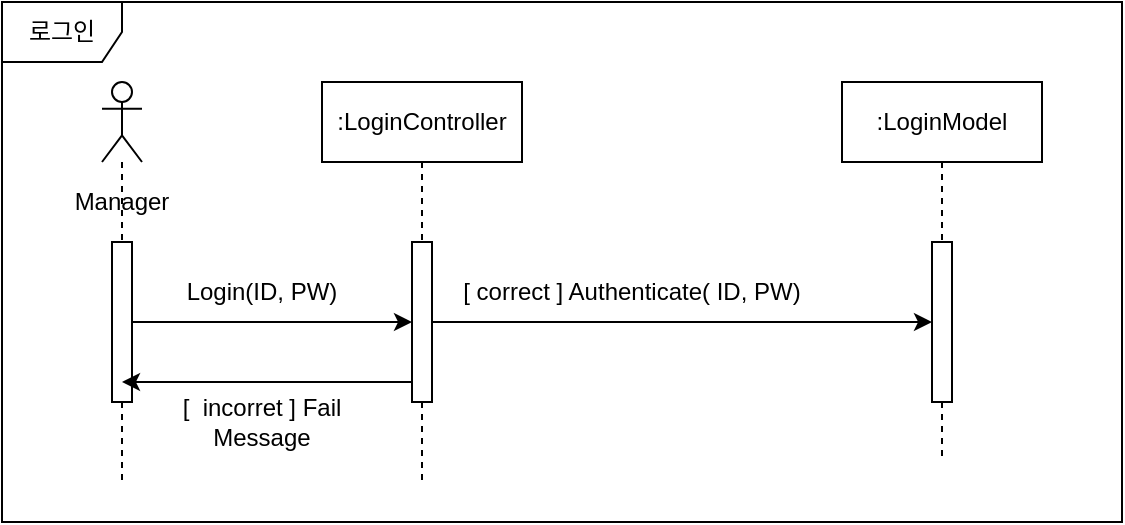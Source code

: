<mxfile version="13.9.8" type="github"><diagram id="Bh3Mr1dLEpI0pbjzh_y_" name="Page-1"><mxGraphModel dx="2302" dy="1097" grid="1" gridSize="10" guides="1" tooltips="1" connect="1" arrows="1" fold="1" page="1" pageScale="1" pageWidth="827" pageHeight="1169" math="0" shadow="0"><root><mxCell id="0"/><mxCell id="1" parent="0"/><mxCell id="fe6JnPVJpukU0JcG1zYO-1" value="" style="shape=umlLifeline;participant=umlActor;perimeter=lifelinePerimeter;whiteSpace=wrap;html=1;container=1;collapsible=0;recursiveResize=0;verticalAlign=top;spacingTop=36;outlineConnect=0;" vertex="1" parent="1"><mxGeometry x="140" y="480" width="20" height="200" as="geometry"/></mxCell><mxCell id="fe6JnPVJpukU0JcG1zYO-3" value="" style="html=1;points=[];perimeter=orthogonalPerimeter;" vertex="1" parent="fe6JnPVJpukU0JcG1zYO-1"><mxGeometry x="5" y="80" width="10" height="80" as="geometry"/></mxCell><mxCell id="fe6JnPVJpukU0JcG1zYO-2" value="Manager" style="text;html=1;strokeColor=none;fillColor=none;align=center;verticalAlign=middle;whiteSpace=wrap;rounded=0;" vertex="1" parent="1"><mxGeometry x="130" y="530" width="40" height="20" as="geometry"/></mxCell><mxCell id="fe6JnPVJpukU0JcG1zYO-5" value=":LoginController" style="shape=umlLifeline;perimeter=lifelinePerimeter;whiteSpace=wrap;html=1;container=1;collapsible=0;recursiveResize=0;outlineConnect=0;" vertex="1" parent="1"><mxGeometry x="250" y="480" width="100" height="200" as="geometry"/></mxCell><mxCell id="fe6JnPVJpukU0JcG1zYO-7" value="" style="html=1;points=[];perimeter=orthogonalPerimeter;" vertex="1" parent="fe6JnPVJpukU0JcG1zYO-5"><mxGeometry x="45" y="80" width="10" height="80" as="geometry"/></mxCell><mxCell id="fe6JnPVJpukU0JcG1zYO-6" value=":LoginModel" style="shape=umlLifeline;perimeter=lifelinePerimeter;whiteSpace=wrap;html=1;container=1;collapsible=0;recursiveResize=0;outlineConnect=0;" vertex="1" parent="1"><mxGeometry x="510" y="480" width="100" height="190" as="geometry"/></mxCell><mxCell id="fe6JnPVJpukU0JcG1zYO-13" value="" style="html=1;points=[];perimeter=orthogonalPerimeter;" vertex="1" parent="fe6JnPVJpukU0JcG1zYO-6"><mxGeometry x="45" y="80" width="10" height="80" as="geometry"/></mxCell><mxCell id="fe6JnPVJpukU0JcG1zYO-8" style="edgeStyle=orthogonalEdgeStyle;rounded=0;orthogonalLoop=1;jettySize=auto;html=1;" edge="1" parent="1" source="fe6JnPVJpukU0JcG1zYO-3" target="fe6JnPVJpukU0JcG1zYO-7"><mxGeometry relative="1" as="geometry"/></mxCell><mxCell id="fe6JnPVJpukU0JcG1zYO-9" value="Login(ID, PW)" style="text;html=1;strokeColor=none;fillColor=none;align=center;verticalAlign=middle;whiteSpace=wrap;rounded=0;" vertex="1" parent="1"><mxGeometry x="170" y="575" width="100" height="20" as="geometry"/></mxCell><mxCell id="fe6JnPVJpukU0JcG1zYO-10" value="[&amp;nbsp; incorret ] Fail Message" style="text;html=1;strokeColor=none;fillColor=none;align=center;verticalAlign=middle;whiteSpace=wrap;rounded=0;" vertex="1" parent="1"><mxGeometry x="160" y="640" width="120" height="20" as="geometry"/></mxCell><mxCell id="fe6JnPVJpukU0JcG1zYO-11" style="edgeStyle=orthogonalEdgeStyle;rounded=0;orthogonalLoop=1;jettySize=auto;html=1;" edge="1" parent="1" source="fe6JnPVJpukU0JcG1zYO-7" target="fe6JnPVJpukU0JcG1zYO-1"><mxGeometry relative="1" as="geometry"><Array as="points"><mxPoint x="270" y="630"/><mxPoint x="270" y="630"/></Array></mxGeometry></mxCell><mxCell id="fe6JnPVJpukU0JcG1zYO-14" value="[ correct ] Authenticate( ID, PW)" style="text;html=1;strokeColor=none;fillColor=none;align=center;verticalAlign=middle;whiteSpace=wrap;rounded=0;" vertex="1" parent="1"><mxGeometry x="310" y="575" width="190" height="20" as="geometry"/></mxCell><mxCell id="fe6JnPVJpukU0JcG1zYO-15" style="edgeStyle=orthogonalEdgeStyle;rounded=0;orthogonalLoop=1;jettySize=auto;html=1;" edge="1" parent="1" source="fe6JnPVJpukU0JcG1zYO-7" target="fe6JnPVJpukU0JcG1zYO-13"><mxGeometry relative="1" as="geometry"/></mxCell><mxCell id="fe6JnPVJpukU0JcG1zYO-16" value="로그인" style="shape=umlFrame;whiteSpace=wrap;html=1;" vertex="1" parent="1"><mxGeometry x="90" y="440" width="560" height="260" as="geometry"/></mxCell></root></mxGraphModel></diagram></mxfile>